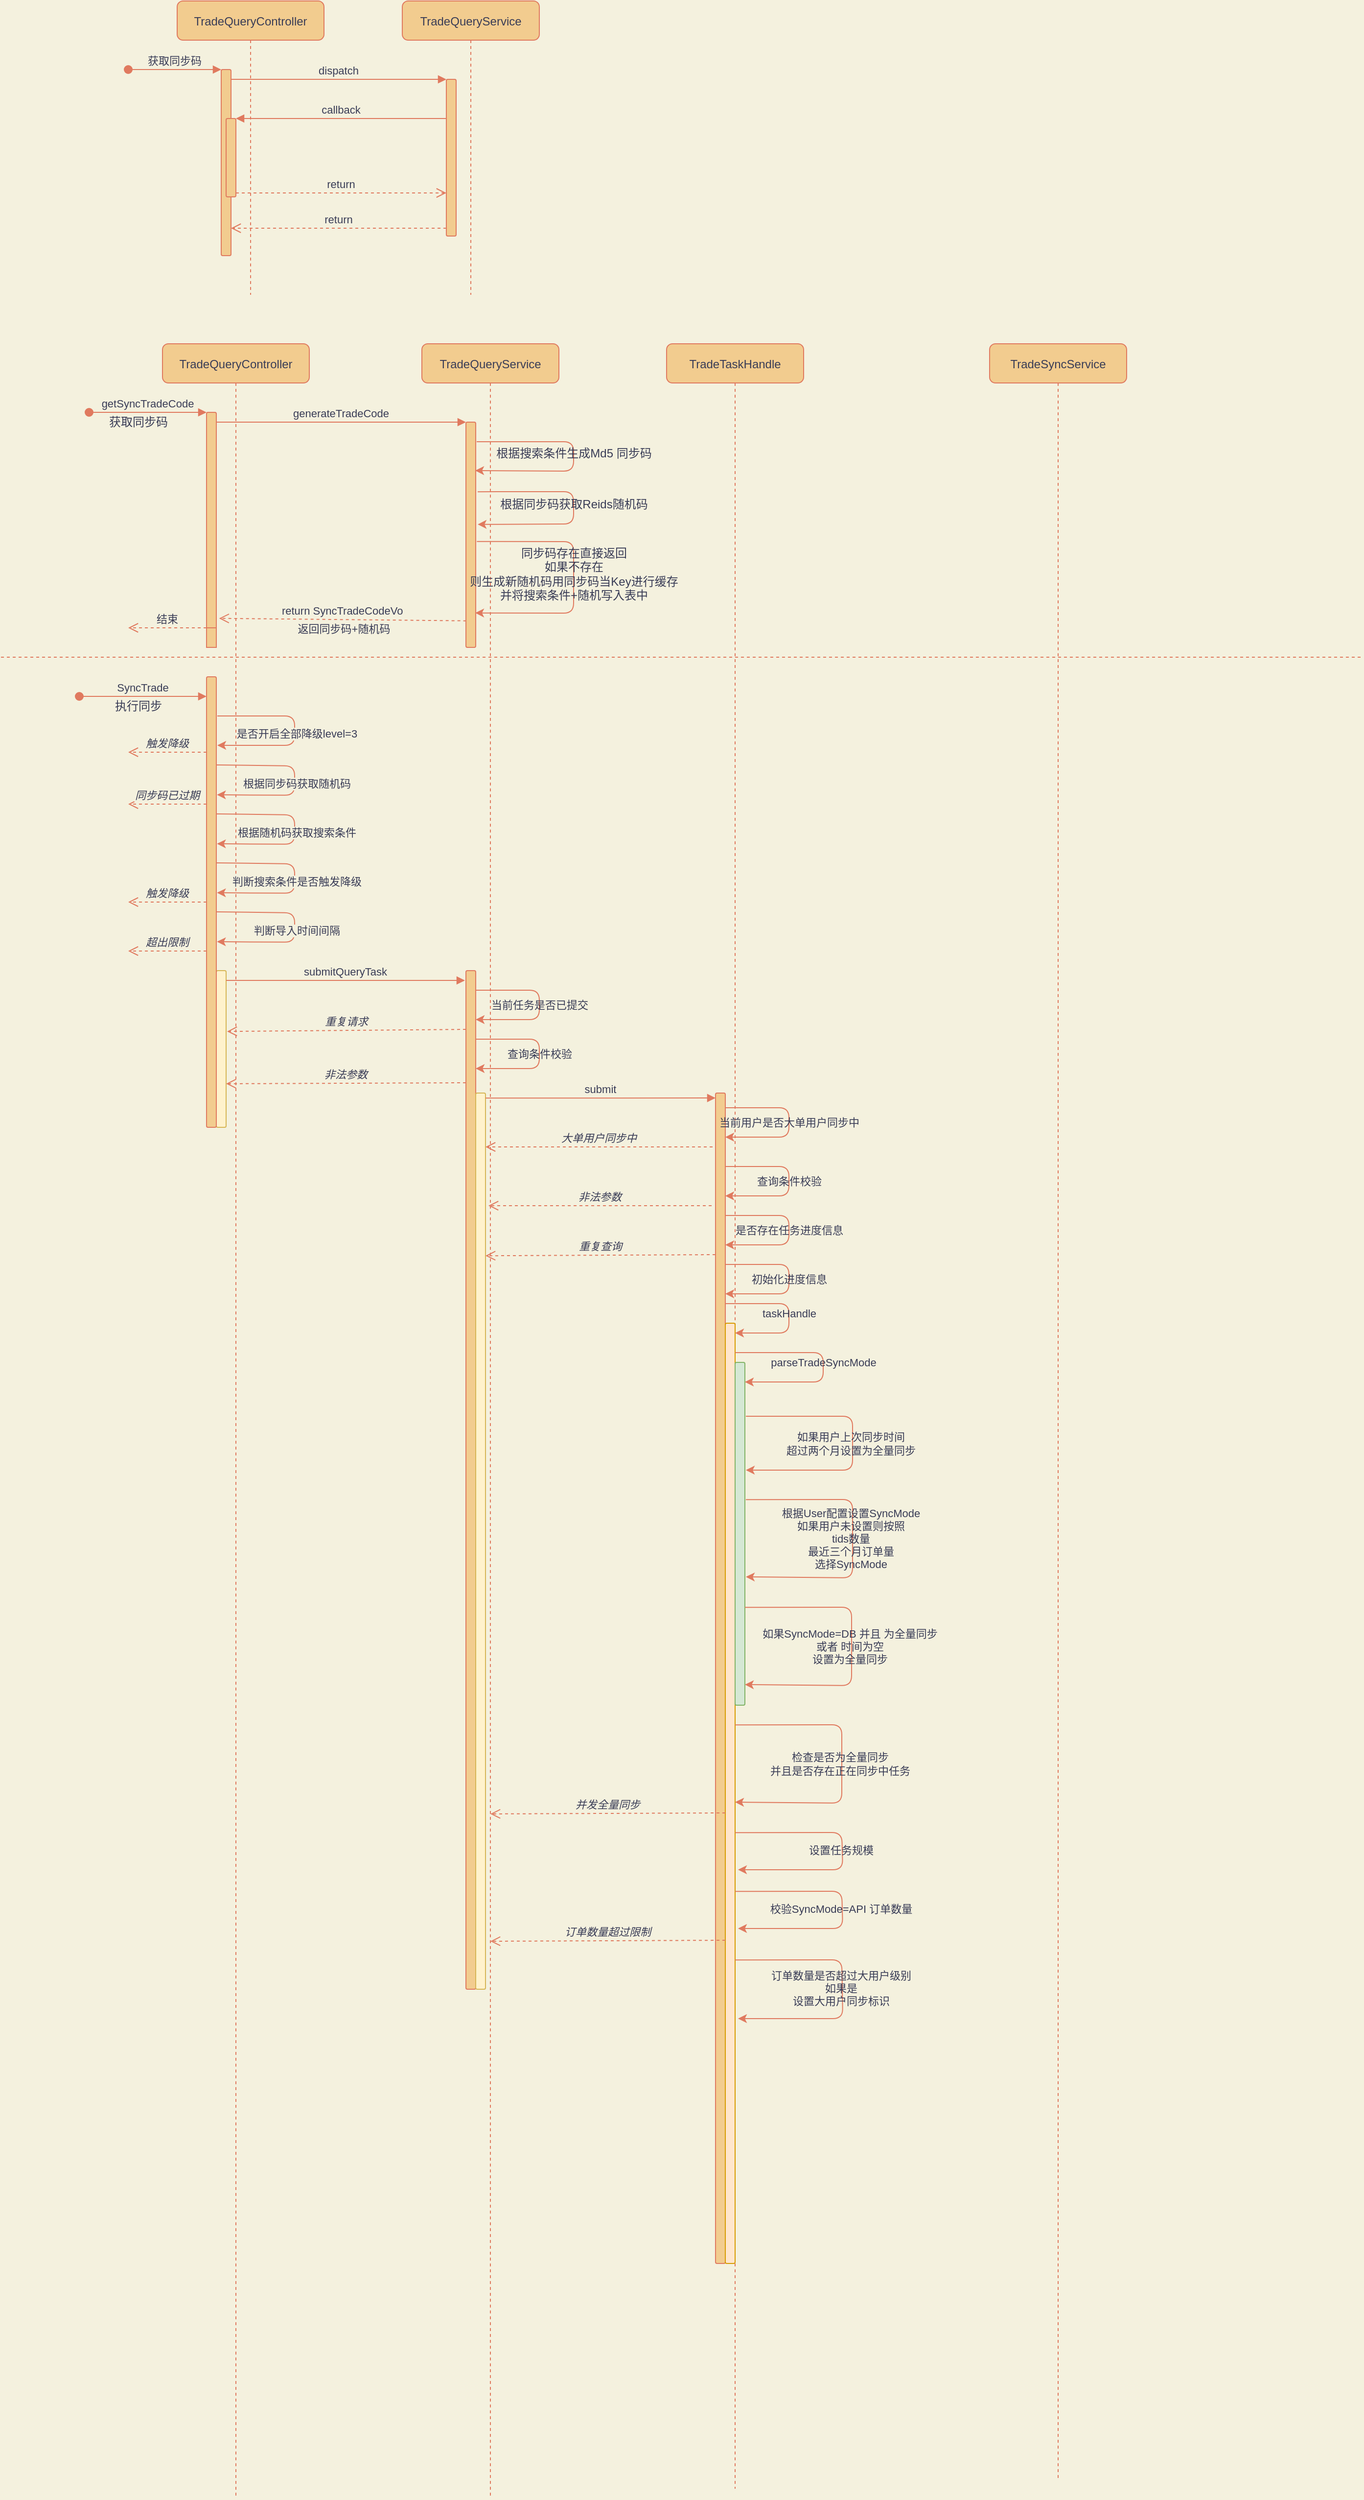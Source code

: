 <mxfile version="14.9.3" type="github">
  <diagram id="kgpKYQtTHZ0yAKxKKP6v" name="Page-1">
    <mxGraphModel dx="2677" dy="885" grid="1" gridSize="10" guides="1" tooltips="1" connect="1" arrows="1" fold="1" page="1" pageScale="1" pageWidth="1100" pageHeight="850" background="#F4F1DE" math="0" shadow="0">
      <root>
        <mxCell id="0" />
        <mxCell id="1" parent="0" />
        <mxCell id="3nuBFxr9cyL0pnOWT2aG-1" value="TradeQueryController" style="shape=umlLifeline;perimeter=lifelinePerimeter;container=1;collapsible=0;recursiveResize=0;shadow=0;strokeWidth=1;rounded=1;fillColor=#F2CC8F;strokeColor=#E07A5F;fontColor=#393C56;" parent="1" vertex="1">
          <mxGeometry x="70" y="80" width="150" height="300" as="geometry" />
        </mxCell>
        <mxCell id="3nuBFxr9cyL0pnOWT2aG-2" value="" style="points=[];perimeter=orthogonalPerimeter;shadow=0;strokeWidth=1;rounded=1;fillColor=#F2CC8F;strokeColor=#E07A5F;fontColor=#393C56;" parent="3nuBFxr9cyL0pnOWT2aG-1" vertex="1">
          <mxGeometry x="45" y="70" width="10" height="190" as="geometry" />
        </mxCell>
        <mxCell id="3nuBFxr9cyL0pnOWT2aG-3" value="获取同步码" style="verticalAlign=bottom;startArrow=oval;endArrow=block;startSize=8;shadow=0;strokeWidth=1;labelBackgroundColor=#F4F1DE;strokeColor=#E07A5F;fontColor=#393C56;" parent="3nuBFxr9cyL0pnOWT2aG-1" target="3nuBFxr9cyL0pnOWT2aG-2" edge="1">
          <mxGeometry relative="1" as="geometry">
            <mxPoint x="-50" y="70" as="sourcePoint" />
          </mxGeometry>
        </mxCell>
        <mxCell id="3nuBFxr9cyL0pnOWT2aG-4" value="" style="points=[];perimeter=orthogonalPerimeter;shadow=0;strokeWidth=1;rounded=1;fillColor=#F2CC8F;strokeColor=#E07A5F;fontColor=#393C56;" parent="3nuBFxr9cyL0pnOWT2aG-1" vertex="1">
          <mxGeometry x="50" y="120" width="10" height="80" as="geometry" />
        </mxCell>
        <mxCell id="3nuBFxr9cyL0pnOWT2aG-5" value="TradeQueryService" style="shape=umlLifeline;perimeter=lifelinePerimeter;container=1;collapsible=0;recursiveResize=0;shadow=0;strokeWidth=1;rounded=1;fillColor=#F2CC8F;strokeColor=#E07A5F;fontColor=#393C56;" parent="1" vertex="1">
          <mxGeometry x="300" y="80" width="140" height="300" as="geometry" />
        </mxCell>
        <mxCell id="3nuBFxr9cyL0pnOWT2aG-6" value="" style="points=[];perimeter=orthogonalPerimeter;shadow=0;strokeWidth=1;rounded=1;fillColor=#F2CC8F;strokeColor=#E07A5F;fontColor=#393C56;" parent="3nuBFxr9cyL0pnOWT2aG-5" vertex="1">
          <mxGeometry x="45" y="80" width="10" height="160" as="geometry" />
        </mxCell>
        <mxCell id="3nuBFxr9cyL0pnOWT2aG-7" value="return" style="verticalAlign=bottom;endArrow=open;dashed=1;endSize=8;exitX=0;exitY=0.95;shadow=0;strokeWidth=1;labelBackgroundColor=#F4F1DE;strokeColor=#E07A5F;fontColor=#393C56;" parent="1" source="3nuBFxr9cyL0pnOWT2aG-6" target="3nuBFxr9cyL0pnOWT2aG-2" edge="1">
          <mxGeometry relative="1" as="geometry">
            <mxPoint x="275" y="236" as="targetPoint" />
          </mxGeometry>
        </mxCell>
        <mxCell id="3nuBFxr9cyL0pnOWT2aG-8" value="dispatch" style="verticalAlign=bottom;endArrow=block;entryX=0;entryY=0;shadow=0;strokeWidth=1;labelBackgroundColor=#F4F1DE;strokeColor=#E07A5F;fontColor=#393C56;" parent="1" source="3nuBFxr9cyL0pnOWT2aG-2" target="3nuBFxr9cyL0pnOWT2aG-6" edge="1">
          <mxGeometry relative="1" as="geometry">
            <mxPoint x="275" y="160" as="sourcePoint" />
          </mxGeometry>
        </mxCell>
        <mxCell id="3nuBFxr9cyL0pnOWT2aG-9" value="callback" style="verticalAlign=bottom;endArrow=block;entryX=1;entryY=0;shadow=0;strokeWidth=1;labelBackgroundColor=#F4F1DE;strokeColor=#E07A5F;fontColor=#393C56;" parent="1" source="3nuBFxr9cyL0pnOWT2aG-6" target="3nuBFxr9cyL0pnOWT2aG-4" edge="1">
          <mxGeometry relative="1" as="geometry">
            <mxPoint x="240" y="200" as="sourcePoint" />
          </mxGeometry>
        </mxCell>
        <mxCell id="3nuBFxr9cyL0pnOWT2aG-10" value="return" style="verticalAlign=bottom;endArrow=open;dashed=1;endSize=8;exitX=1;exitY=0.95;shadow=0;strokeWidth=1;labelBackgroundColor=#F4F1DE;strokeColor=#E07A5F;fontColor=#393C56;" parent="1" source="3nuBFxr9cyL0pnOWT2aG-4" target="3nuBFxr9cyL0pnOWT2aG-6" edge="1">
          <mxGeometry relative="1" as="geometry">
            <mxPoint x="240" y="257" as="targetPoint" />
          </mxGeometry>
        </mxCell>
        <mxCell id="RdxSyApWsiTOnNlZj5HY-6" value="TradeQueryController" style="shape=umlLifeline;perimeter=lifelinePerimeter;container=1;collapsible=0;recursiveResize=0;shadow=0;strokeWidth=1;rounded=1;fillColor=#F2CC8F;strokeColor=#E07A5F;fontColor=#393C56;" vertex="1" parent="1">
          <mxGeometry x="55" y="430" width="150" height="2200" as="geometry" />
        </mxCell>
        <mxCell id="RdxSyApWsiTOnNlZj5HY-7" value="" style="points=[];perimeter=orthogonalPerimeter;shadow=0;strokeWidth=1;rounded=1;fillColor=#F2CC8F;strokeColor=#E07A5F;fontColor=#393C56;" vertex="1" parent="RdxSyApWsiTOnNlZj5HY-6">
          <mxGeometry x="45" y="70" width="10" height="235" as="geometry" />
        </mxCell>
        <mxCell id="RdxSyApWsiTOnNlZj5HY-8" value="getSyncTradeCode" style="verticalAlign=bottom;startArrow=oval;endArrow=block;startSize=8;shadow=0;strokeWidth=1;labelBackgroundColor=#F4F1DE;strokeColor=#E07A5F;fontColor=#393C56;" edge="1" parent="RdxSyApWsiTOnNlZj5HY-6" target="RdxSyApWsiTOnNlZj5HY-7">
          <mxGeometry relative="1" as="geometry">
            <mxPoint x="-75" y="70" as="sourcePoint" />
          </mxGeometry>
        </mxCell>
        <mxCell id="RdxSyApWsiTOnNlZj5HY-10" value="TradeQueryService" style="shape=umlLifeline;perimeter=lifelinePerimeter;container=1;collapsible=0;recursiveResize=0;shadow=0;strokeWidth=1;rounded=1;fillColor=#F2CC8F;strokeColor=#E07A5F;fontColor=#393C56;" vertex="1" parent="1">
          <mxGeometry x="320" y="430" width="140" height="2200" as="geometry" />
        </mxCell>
        <mxCell id="RdxSyApWsiTOnNlZj5HY-11" value="" style="points=[];perimeter=orthogonalPerimeter;shadow=0;strokeWidth=1;rounded=1;fillColor=#F2CC8F;strokeColor=#E07A5F;fontColor=#393C56;" vertex="1" parent="RdxSyApWsiTOnNlZj5HY-10">
          <mxGeometry x="45" y="80" width="10" height="230" as="geometry" />
        </mxCell>
        <mxCell id="RdxSyApWsiTOnNlZj5HY-32" value="" style="endArrow=classic;html=1;entryX=0.95;entryY=0.215;entryDx=0;entryDy=0;entryPerimeter=0;labelBackgroundColor=#F4F1DE;strokeColor=#E07A5F;fontColor=#393C56;" edge="1" parent="RdxSyApWsiTOnNlZj5HY-10" target="RdxSyApWsiTOnNlZj5HY-11">
          <mxGeometry width="50" height="50" relative="1" as="geometry">
            <mxPoint x="56" y="100" as="sourcePoint" />
            <mxPoint x="105" y="100" as="targetPoint" />
            <Array as="points">
              <mxPoint x="155" y="100" />
              <mxPoint x="155" y="130" />
            </Array>
          </mxGeometry>
        </mxCell>
        <mxCell id="RdxSyApWsiTOnNlZj5HY-33" value="&lt;span style=&quot;font-size: 12px&quot;&gt;根据搜索条件生成Md5 同步码&lt;/span&gt;" style="edgeLabel;html=1;align=center;verticalAlign=middle;resizable=0;points=[];rounded=1;labelBackgroundColor=none;fontColor=#393C56;" vertex="1" connectable="0" parent="RdxSyApWsiTOnNlZj5HY-32">
          <mxGeometry x="-0.033" relative="1" as="geometry">
            <mxPoint as="offset" />
          </mxGeometry>
        </mxCell>
        <mxCell id="RdxSyApWsiTOnNlZj5HY-39" value="" style="endArrow=classic;html=1;labelBackgroundColor=#F4F1DE;strokeColor=#E07A5F;fontColor=#393C56;entryX=1.2;entryY=0.454;entryDx=0;entryDy=0;entryPerimeter=0;exitX=1.2;exitY=0.309;exitDx=0;exitDy=0;exitPerimeter=0;" edge="1" parent="RdxSyApWsiTOnNlZj5HY-10" source="RdxSyApWsiTOnNlZj5HY-11" target="RdxSyApWsiTOnNlZj5HY-11">
          <mxGeometry width="50" height="50" relative="1" as="geometry">
            <mxPoint x="55" y="140.32" as="sourcePoint" />
            <mxPoint x="55" y="210" as="targetPoint" />
            <Array as="points">
              <mxPoint x="155" y="151" />
              <mxPoint x="155" y="184" />
            </Array>
          </mxGeometry>
        </mxCell>
        <mxCell id="RdxSyApWsiTOnNlZj5HY-40" value="&lt;span style=&quot;font-size: 12px&quot;&gt;根据同步码获取Reids随机码&lt;/span&gt;" style="edgeLabel;html=1;align=center;verticalAlign=middle;resizable=0;points=[];rounded=1;labelBackgroundColor=none;fontColor=#393C56;" vertex="1" connectable="0" parent="RdxSyApWsiTOnNlZj5HY-39">
          <mxGeometry x="-0.033" relative="1" as="geometry">
            <mxPoint as="offset" />
          </mxGeometry>
        </mxCell>
        <mxCell id="RdxSyApWsiTOnNlZj5HY-41" value="" style="endArrow=classic;html=1;labelBackgroundColor=#F4F1DE;strokeColor=#E07A5F;fontColor=#393C56;entryX=0.95;entryY=0.847;entryDx=0;entryDy=0;entryPerimeter=0;exitX=1.117;exitY=0.53;exitDx=0;exitDy=0;exitPerimeter=0;" edge="1" parent="RdxSyApWsiTOnNlZj5HY-10" source="RdxSyApWsiTOnNlZj5HY-11" target="RdxSyApWsiTOnNlZj5HY-11">
          <mxGeometry width="50" height="50" relative="1" as="geometry">
            <mxPoint x="55" y="210" as="sourcePoint" />
            <mxPoint x="53.67" y="241.25" as="targetPoint" />
            <Array as="points">
              <mxPoint x="155" y="202" />
              <mxPoint x="155" y="275" />
            </Array>
          </mxGeometry>
        </mxCell>
        <mxCell id="RdxSyApWsiTOnNlZj5HY-42" value="&lt;span style=&quot;font-size: 12px&quot;&gt;同步码存在直接返回&lt;br&gt;如果不存在&lt;br&gt;则生成新随机码用同步码当Key进行缓存&lt;br&gt;并将搜索条件+随机写入表中&lt;br&gt;&lt;/span&gt;" style="edgeLabel;html=1;align=center;verticalAlign=middle;resizable=0;points=[];rounded=1;labelBackgroundColor=none;fontColor=#393C56;" vertex="1" connectable="0" parent="RdxSyApWsiTOnNlZj5HY-41">
          <mxGeometry x="-0.033" relative="1" as="geometry">
            <mxPoint as="offset" />
          </mxGeometry>
        </mxCell>
        <mxCell id="RdxSyApWsiTOnNlZj5HY-13" value="generateTradeCode" style="verticalAlign=bottom;endArrow=block;entryX=0;entryY=0;shadow=0;strokeWidth=1;labelBackgroundColor=#F4F1DE;strokeColor=#E07A5F;fontColor=#393C56;" edge="1" parent="1" source="RdxSyApWsiTOnNlZj5HY-7" target="RdxSyApWsiTOnNlZj5HY-11">
          <mxGeometry relative="1" as="geometry">
            <mxPoint x="260" y="510" as="sourcePoint" />
            <mxPoint as="offset" />
          </mxGeometry>
        </mxCell>
        <mxCell id="RdxSyApWsiTOnNlZj5HY-16" value="获取同步码" style="text;html=1;align=center;verticalAlign=middle;resizable=0;points=[];autosize=1;strokeColor=none;rounded=1;fontColor=#393C56;" vertex="1" parent="1">
          <mxGeometry x="-10" y="500" width="80" height="20" as="geometry" />
        </mxCell>
        <mxCell id="RdxSyApWsiTOnNlZj5HY-21" value="return SyncTradeCodeVo" style="verticalAlign=bottom;endArrow=open;dashed=1;endSize=8;exitX=0.033;exitY=0.882;shadow=0;strokeWidth=1;exitDx=0;exitDy=0;exitPerimeter=0;labelBackgroundColor=#F4F1DE;strokeColor=#E07A5F;fontColor=#393C56;entryX=1.283;entryY=0.895;entryDx=0;entryDy=0;entryPerimeter=0;" edge="1" parent="1" source="RdxSyApWsiTOnNlZj5HY-11" target="RdxSyApWsiTOnNlZj5HY-7">
          <mxGeometry relative="1" as="geometry">
            <mxPoint x="105" y="651" as="targetPoint" />
            <mxPoint x="355" y="322.0" as="sourcePoint" />
          </mxGeometry>
        </mxCell>
        <mxCell id="RdxSyApWsiTOnNlZj5HY-22" value="返回同步码+随机码" style="edgeLabel;html=1;align=center;verticalAlign=middle;resizable=0;points=[];rounded=1;labelBackgroundColor=#F4F1DE;fontColor=#393C56;" vertex="1" connectable="0" parent="RdxSyApWsiTOnNlZj5HY-21">
          <mxGeometry x="0.132" y="1" relative="1" as="geometry">
            <mxPoint x="17" y="8" as="offset" />
          </mxGeometry>
        </mxCell>
        <mxCell id="RdxSyApWsiTOnNlZj5HY-23" value="" style="endArrow=none;dashed=1;html=1;labelBackgroundColor=#F4F1DE;strokeColor=#E07A5F;fontColor=#393C56;" edge="1" parent="1">
          <mxGeometry width="50" height="50" relative="1" as="geometry">
            <mxPoint x="-110" y="750" as="sourcePoint" />
            <mxPoint x="1280" y="750" as="targetPoint" />
          </mxGeometry>
        </mxCell>
        <mxCell id="RdxSyApWsiTOnNlZj5HY-24" value="" style="points=[];perimeter=orthogonalPerimeter;shadow=0;strokeWidth=1;rounded=1;fillColor=#F2CC8F;strokeColor=#E07A5F;fontColor=#393C56;arcSize=0;" vertex="1" parent="1">
          <mxGeometry x="100" y="720" width="10" height="20" as="geometry" />
        </mxCell>
        <mxCell id="RdxSyApWsiTOnNlZj5HY-28" value="SyncTrade" style="verticalAlign=bottom;startArrow=oval;endArrow=block;startSize=8;shadow=0;strokeWidth=1;labelBackgroundColor=#F4F1DE;strokeColor=#E07A5F;fontColor=#393C56;" edge="1" parent="1">
          <mxGeometry relative="1" as="geometry">
            <mxPoint x="-30" y="790" as="sourcePoint" />
            <mxPoint x="100" y="790" as="targetPoint" />
          </mxGeometry>
        </mxCell>
        <mxCell id="RdxSyApWsiTOnNlZj5HY-29" value="执行同步" style="text;html=1;align=center;verticalAlign=middle;resizable=0;points=[];autosize=1;strokeColor=none;rounded=1;fontColor=#393C56;" vertex="1" parent="1">
          <mxGeometry y="790" width="60" height="20" as="geometry" />
        </mxCell>
        <mxCell id="RdxSyApWsiTOnNlZj5HY-35" value="" style="endArrow=classic;html=1;labelBackgroundColor=#F4F1DE;strokeColor=#E07A5F;fontColor=#393C56;" edge="1" parent="1">
          <mxGeometry width="50" height="50" relative="1" as="geometry">
            <mxPoint x="111" y="810" as="sourcePoint" />
            <mxPoint x="111" y="840" as="targetPoint" />
            <Array as="points">
              <mxPoint x="190" y="810" />
              <mxPoint x="190" y="840" />
            </Array>
          </mxGeometry>
        </mxCell>
        <mxCell id="RdxSyApWsiTOnNlZj5HY-36" value="是否开启全部降级level=3" style="edgeLabel;html=1;align=center;verticalAlign=middle;resizable=0;points=[];rounded=1;labelBackgroundColor=#F4F1DE;fontColor=#393C56;" vertex="1" connectable="0" parent="RdxSyApWsiTOnNlZj5HY-35">
          <mxGeometry x="-0.129" y="2" relative="1" as="geometry">
            <mxPoint y="15" as="offset" />
          </mxGeometry>
        </mxCell>
        <mxCell id="RdxSyApWsiTOnNlZj5HY-37" value="" style="endArrow=classic;html=1;exitX=1.033;exitY=0.065;exitDx=0;exitDy=0;exitPerimeter=0;labelBackgroundColor=#F4F1DE;strokeColor=#E07A5F;fontColor=#393C56;" edge="1" parent="1">
          <mxGeometry width="50" height="50" relative="1" as="geometry">
            <mxPoint x="110.0" y="860" as="sourcePoint" />
            <mxPoint x="110.67" y="890.5" as="targetPoint" />
            <Array as="points">
              <mxPoint x="190" y="861" />
              <mxPoint x="190" y="891" />
            </Array>
          </mxGeometry>
        </mxCell>
        <mxCell id="RdxSyApWsiTOnNlZj5HY-38" value="根据同步码获取随机码" style="edgeLabel;html=1;align=center;verticalAlign=middle;resizable=0;points=[];rounded=1;labelBackgroundColor=#F4F1DE;fontColor=#393C56;" vertex="1" connectable="0" parent="RdxSyApWsiTOnNlZj5HY-37">
          <mxGeometry x="-0.129" y="2" relative="1" as="geometry">
            <mxPoint y="15" as="offset" />
          </mxGeometry>
        </mxCell>
        <mxCell id="RdxSyApWsiTOnNlZj5HY-44" value="" style="endArrow=classic;html=1;exitX=1.033;exitY=0.065;exitDx=0;exitDy=0;exitPerimeter=0;labelBackgroundColor=#F4F1DE;strokeColor=#E07A5F;fontColor=#393C56;" edge="1" parent="1">
          <mxGeometry width="50" height="50" relative="1" as="geometry">
            <mxPoint x="110.0" y="910" as="sourcePoint" />
            <mxPoint x="110.67" y="940.5" as="targetPoint" />
            <Array as="points">
              <mxPoint x="190" y="911" />
              <mxPoint x="190" y="941" />
            </Array>
          </mxGeometry>
        </mxCell>
        <mxCell id="RdxSyApWsiTOnNlZj5HY-45" value="根据随机码获取搜索条件" style="edgeLabel;html=1;align=center;verticalAlign=middle;resizable=0;points=[];rounded=1;labelBackgroundColor=#F4F1DE;fontColor=#393C56;" vertex="1" connectable="0" parent="RdxSyApWsiTOnNlZj5HY-44">
          <mxGeometry x="-0.129" y="2" relative="1" as="geometry">
            <mxPoint y="15" as="offset" />
          </mxGeometry>
        </mxCell>
        <mxCell id="RdxSyApWsiTOnNlZj5HY-47" value="" style="endArrow=classic;html=1;exitX=1.033;exitY=0.065;exitDx=0;exitDy=0;exitPerimeter=0;labelBackgroundColor=#F4F1DE;strokeColor=#E07A5F;fontColor=#393C56;" edge="1" parent="1">
          <mxGeometry width="50" height="50" relative="1" as="geometry">
            <mxPoint x="110.0" y="960" as="sourcePoint" />
            <mxPoint x="110.67" y="990.5" as="targetPoint" />
            <Array as="points">
              <mxPoint x="190" y="961" />
              <mxPoint x="190" y="991" />
            </Array>
          </mxGeometry>
        </mxCell>
        <mxCell id="RdxSyApWsiTOnNlZj5HY-48" value="判断搜索条件是否触发降级" style="edgeLabel;html=1;align=center;verticalAlign=middle;resizable=0;points=[];rounded=1;labelBackgroundColor=#F4F1DE;fontColor=#393C56;" vertex="1" connectable="0" parent="RdxSyApWsiTOnNlZj5HY-47">
          <mxGeometry x="-0.129" y="2" relative="1" as="geometry">
            <mxPoint y="15" as="offset" />
          </mxGeometry>
        </mxCell>
        <mxCell id="RdxSyApWsiTOnNlZj5HY-49" value="触发降级" style="verticalAlign=bottom;endArrow=open;dashed=1;endSize=8;shadow=0;strokeWidth=1;labelBackgroundColor=#F4F1DE;strokeColor=#E07A5F;fontColor=#393C56;fontStyle=2" edge="1" parent="1">
          <mxGeometry relative="1" as="geometry">
            <mxPoint x="20" y="847" as="targetPoint" />
            <mxPoint x="100" y="847" as="sourcePoint" />
          </mxGeometry>
        </mxCell>
        <mxCell id="RdxSyApWsiTOnNlZj5HY-52" value="同步码已过期" style="verticalAlign=bottom;endArrow=open;dashed=1;endSize=8;shadow=0;strokeWidth=1;labelBackgroundColor=#F4F1DE;strokeColor=#E07A5F;fontColor=#393C56;fontStyle=2" edge="1" parent="1">
          <mxGeometry relative="1" as="geometry">
            <mxPoint x="20" y="900" as="targetPoint" />
            <mxPoint x="100" y="900" as="sourcePoint" />
          </mxGeometry>
        </mxCell>
        <mxCell id="RdxSyApWsiTOnNlZj5HY-53" value="结束" style="verticalAlign=bottom;endArrow=open;dashed=1;endSize=8;shadow=0;strokeWidth=1;labelBackgroundColor=#F4F1DE;strokeColor=#E07A5F;fontColor=#393C56;" edge="1" parent="1">
          <mxGeometry relative="1" as="geometry">
            <mxPoint x="20" y="720" as="targetPoint" />
            <mxPoint x="100" y="720" as="sourcePoint" />
          </mxGeometry>
        </mxCell>
        <mxCell id="RdxSyApWsiTOnNlZj5HY-54" value="触发降级" style="verticalAlign=bottom;endArrow=open;dashed=1;endSize=8;shadow=0;strokeWidth=1;labelBackgroundColor=#F4F1DE;strokeColor=#E07A5F;fontColor=#393C56;fontStyle=2" edge="1" parent="1">
          <mxGeometry relative="1" as="geometry">
            <mxPoint x="20" y="1000" as="targetPoint" />
            <mxPoint x="100" y="1000" as="sourcePoint" />
          </mxGeometry>
        </mxCell>
        <mxCell id="RdxSyApWsiTOnNlZj5HY-55" value="" style="endArrow=classic;html=1;exitX=1.033;exitY=0.065;exitDx=0;exitDy=0;exitPerimeter=0;labelBackgroundColor=#F4F1DE;strokeColor=#E07A5F;fontColor=#393C56;" edge="1" parent="1">
          <mxGeometry width="50" height="50" relative="1" as="geometry">
            <mxPoint x="110.0" y="1010" as="sourcePoint" />
            <mxPoint x="110.67" y="1040.5" as="targetPoint" />
            <Array as="points">
              <mxPoint x="190" y="1011" />
              <mxPoint x="190" y="1041" />
            </Array>
          </mxGeometry>
        </mxCell>
        <mxCell id="RdxSyApWsiTOnNlZj5HY-56" value="判断导入时间间隔" style="edgeLabel;html=1;align=center;verticalAlign=middle;resizable=0;points=[];rounded=1;labelBackgroundColor=#F4F1DE;fontColor=#393C56;" vertex="1" connectable="0" parent="RdxSyApWsiTOnNlZj5HY-55">
          <mxGeometry x="-0.129" y="2" relative="1" as="geometry">
            <mxPoint y="15" as="offset" />
          </mxGeometry>
        </mxCell>
        <mxCell id="RdxSyApWsiTOnNlZj5HY-57" value="超出限制" style="verticalAlign=bottom;endArrow=open;dashed=1;endSize=8;shadow=0;strokeWidth=1;labelBackgroundColor=#F4F1DE;strokeColor=#E07A5F;fontColor=#393C56;fontStyle=2" edge="1" parent="1">
          <mxGeometry relative="1" as="geometry">
            <mxPoint x="20" y="1050" as="targetPoint" />
            <mxPoint x="100" y="1050" as="sourcePoint" />
          </mxGeometry>
        </mxCell>
        <mxCell id="RdxSyApWsiTOnNlZj5HY-66" value="" style="points=[];perimeter=orthogonalPerimeter;shadow=0;strokeWidth=1;rounded=1;fillColor=#fff2cc;strokeColor=#d6b656;" vertex="1" parent="1">
          <mxGeometry x="110" y="1070" width="10" height="160" as="geometry" />
        </mxCell>
        <mxCell id="RdxSyApWsiTOnNlZj5HY-68" value="" style="points=[];perimeter=orthogonalPerimeter;shadow=0;strokeWidth=1;rounded=1;fillColor=#F2CC8F;strokeColor=#E07A5F;fontColor=#393C56;" vertex="1" parent="1">
          <mxGeometry x="365" y="1070" width="10" height="1040" as="geometry" />
        </mxCell>
        <mxCell id="RdxSyApWsiTOnNlZj5HY-72" value="submitQueryTask" style="verticalAlign=bottom;endArrow=block;shadow=0;strokeWidth=1;labelBackgroundColor=#F4F1DE;strokeColor=#E07A5F;fontColor=#393C56;" edge="1" parent="1">
          <mxGeometry relative="1" as="geometry">
            <mxPoint x="120" y="1080" as="sourcePoint" />
            <mxPoint x="364" y="1080" as="targetPoint" />
            <mxPoint as="offset" />
          </mxGeometry>
        </mxCell>
        <mxCell id="RdxSyApWsiTOnNlZj5HY-82" value="TradeTaskHandle" style="shape=umlLifeline;perimeter=lifelinePerimeter;container=1;collapsible=0;recursiveResize=0;shadow=0;strokeWidth=1;rounded=1;fillColor=#F2CC8F;strokeColor=#E07A5F;fontColor=#393C56;" vertex="1" parent="1">
          <mxGeometry x="570" y="430" width="140" height="2190" as="geometry" />
        </mxCell>
        <mxCell id="RdxSyApWsiTOnNlZj5HY-90" value="当前任务是否已提交" style="endArrow=classic;html=1;fontColor=#393C56;strokeColor=#E07A5F;fillColor=#F2CC8F;elbow=vertical;labelBackgroundColor=none;" edge="1" parent="1">
          <mxGeometry width="50" height="50" relative="1" as="geometry">
            <mxPoint x="375" y="1090" as="sourcePoint" />
            <mxPoint x="375" y="1120" as="targetPoint" />
            <Array as="points">
              <mxPoint x="440" y="1090" />
              <mxPoint x="440" y="1120" />
            </Array>
          </mxGeometry>
        </mxCell>
        <mxCell id="RdxSyApWsiTOnNlZj5HY-91" value="重复请求" style="verticalAlign=bottom;endArrow=open;dashed=1;endSize=8;shadow=0;strokeWidth=1;labelBackgroundColor=#F4F1DE;strokeColor=#E07A5F;fontColor=#393C56;fontStyle=2;entryX=1.1;entryY=0.388;entryDx=0;entryDy=0;entryPerimeter=0;" edge="1" parent="1" target="RdxSyApWsiTOnNlZj5HY-66">
          <mxGeometry relative="1" as="geometry">
            <mxPoint x="120" y="1131" as="targetPoint" />
            <mxPoint x="365" y="1130" as="sourcePoint" />
          </mxGeometry>
        </mxCell>
        <mxCell id="RdxSyApWsiTOnNlZj5HY-93" value="查询条件校验" style="endArrow=classic;html=1;fontColor=#393C56;strokeColor=#E07A5F;fillColor=#F2CC8F;elbow=vertical;labelBackgroundColor=none;" edge="1" parent="1">
          <mxGeometry width="50" height="50" relative="1" as="geometry">
            <mxPoint x="375" y="1140" as="sourcePoint" />
            <mxPoint x="375" y="1170" as="targetPoint" />
            <Array as="points">
              <mxPoint x="440" y="1140" />
              <mxPoint x="440" y="1170" />
            </Array>
          </mxGeometry>
        </mxCell>
        <mxCell id="RdxSyApWsiTOnNlZj5HY-94" value="非法参数" style="verticalAlign=bottom;endArrow=open;dashed=1;endSize=8;shadow=0;strokeWidth=1;labelBackgroundColor=#F4F1DE;strokeColor=#E07A5F;fontColor=#393C56;fontStyle=2" edge="1" parent="1">
          <mxGeometry relative="1" as="geometry">
            <mxPoint x="120" y="1185.5" as="targetPoint" />
            <mxPoint x="365" y="1184.5" as="sourcePoint" />
          </mxGeometry>
        </mxCell>
        <mxCell id="RdxSyApWsiTOnNlZj5HY-95" value="" style="points=[];perimeter=orthogonalPerimeter;shadow=0;strokeWidth=1;rounded=1;fillColor=#fff2cc;strokeColor=#d6b656;" vertex="1" parent="1">
          <mxGeometry x="375" y="1195" width="10" height="915" as="geometry" />
        </mxCell>
        <mxCell id="RdxSyApWsiTOnNlZj5HY-96" value="" style="points=[];perimeter=orthogonalPerimeter;shadow=0;strokeWidth=1;rounded=1;fillColor=#F2CC8F;strokeColor=#E07A5F;fontColor=#393C56;" vertex="1" parent="1">
          <mxGeometry x="620" y="1195" width="10" height="1195" as="geometry" />
        </mxCell>
        <mxCell id="RdxSyApWsiTOnNlZj5HY-97" value="submit" style="verticalAlign=bottom;endArrow=block;shadow=0;strokeWidth=1;labelBackgroundColor=#F4F1DE;strokeColor=#E07A5F;fontColor=#393C56;" edge="1" parent="1">
          <mxGeometry relative="1" as="geometry">
            <mxPoint x="385" y="1200.16" as="sourcePoint" />
            <mxPoint x="620" y="1200" as="targetPoint" />
            <mxPoint as="offset" />
          </mxGeometry>
        </mxCell>
        <mxCell id="RdxSyApWsiTOnNlZj5HY-99" value="查询条件校验" style="endArrow=classic;html=1;fontColor=#393C56;strokeColor=#E07A5F;fillColor=#F2CC8F;elbow=vertical;labelBackgroundColor=none;" edge="1" parent="1">
          <mxGeometry width="50" height="50" relative="1" as="geometry">
            <mxPoint x="630" y="1270" as="sourcePoint" />
            <mxPoint x="630" y="1300" as="targetPoint" />
            <Array as="points">
              <mxPoint x="695" y="1270" />
              <mxPoint x="695" y="1300" />
            </Array>
          </mxGeometry>
        </mxCell>
        <mxCell id="RdxSyApWsiTOnNlZj5HY-100" value="非法参数" style="verticalAlign=bottom;endArrow=open;dashed=1;endSize=8;shadow=0;strokeWidth=1;labelBackgroundColor=#F4F1DE;strokeColor=#E07A5F;fontColor=#393C56;fontStyle=2;" edge="1" parent="1">
          <mxGeometry relative="1" as="geometry">
            <mxPoint x="388" y="1310" as="targetPoint" />
            <mxPoint x="616" y="1310" as="sourcePoint" />
          </mxGeometry>
        </mxCell>
        <mxCell id="RdxSyApWsiTOnNlZj5HY-103" value="当前用户是否大单用户同步中" style="endArrow=classic;html=1;fontColor=#393C56;strokeColor=#E07A5F;fillColor=#F2CC8F;elbow=vertical;labelBackgroundColor=none;" edge="1" parent="1">
          <mxGeometry width="50" height="50" relative="1" as="geometry">
            <mxPoint x="630" y="1210" as="sourcePoint" />
            <mxPoint x="630" y="1240" as="targetPoint" />
            <Array as="points">
              <mxPoint x="695" y="1210" />
              <mxPoint x="695" y="1240" />
            </Array>
          </mxGeometry>
        </mxCell>
        <mxCell id="RdxSyApWsiTOnNlZj5HY-104" value="大单用户同步中" style="verticalAlign=bottom;endArrow=open;dashed=1;endSize=8;shadow=0;strokeWidth=1;labelBackgroundColor=#F4F1DE;strokeColor=#E07A5F;fontColor=#393C56;fontStyle=2;" edge="1" parent="1">
          <mxGeometry relative="1" as="geometry">
            <mxPoint x="385" y="1250" as="targetPoint" />
            <mxPoint x="617" y="1250" as="sourcePoint" />
          </mxGeometry>
        </mxCell>
        <mxCell id="RdxSyApWsiTOnNlZj5HY-105" value="是否存在任务进度信息" style="endArrow=classic;html=1;fontColor=#393C56;strokeColor=#E07A5F;fillColor=#F2CC8F;elbow=vertical;labelBackgroundColor=none;" edge="1" parent="1">
          <mxGeometry width="50" height="50" relative="1" as="geometry">
            <mxPoint x="630" y="1320" as="sourcePoint" />
            <mxPoint x="630" y="1350" as="targetPoint" />
            <Array as="points">
              <mxPoint x="695" y="1320" />
              <mxPoint x="695" y="1350" />
            </Array>
          </mxGeometry>
        </mxCell>
        <mxCell id="RdxSyApWsiTOnNlZj5HY-106" value="重复查询" style="verticalAlign=bottom;endArrow=open;dashed=1;endSize=8;shadow=0;strokeWidth=1;labelBackgroundColor=#F4F1DE;strokeColor=#E07A5F;fontColor=#393C56;fontStyle=2;exitX=-0.1;exitY=0.427;exitDx=0;exitDy=0;exitPerimeter=0;entryX=0.9;entryY=0.449;entryDx=0;entryDy=0;entryPerimeter=0;" edge="1" parent="1">
          <mxGeometry relative="1" as="geometry">
            <mxPoint x="385" y="1361.125" as="targetPoint" />
            <mxPoint x="620" y="1360.005" as="sourcePoint" />
          </mxGeometry>
        </mxCell>
        <mxCell id="RdxSyApWsiTOnNlZj5HY-107" value="初始化进度信息" style="endArrow=classic;html=1;fontColor=#393C56;strokeColor=#E07A5F;fillColor=#F2CC8F;elbow=vertical;labelBackgroundColor=none;" edge="1" parent="1">
          <mxGeometry width="50" height="50" relative="1" as="geometry">
            <mxPoint x="630" y="1370" as="sourcePoint" />
            <mxPoint x="630" y="1400" as="targetPoint" />
            <Array as="points">
              <mxPoint x="695" y="1370" />
              <mxPoint x="695" y="1400" />
            </Array>
          </mxGeometry>
        </mxCell>
        <mxCell id="RdxSyApWsiTOnNlZj5HY-109" value="" style="points=[];perimeter=orthogonalPerimeter;shadow=0;strokeWidth=1;rounded=1;fillColor=#ffe6cc;strokeColor=#d79b00;" vertex="1" parent="1">
          <mxGeometry x="630" y="1430" width="10" height="960" as="geometry" />
        </mxCell>
        <mxCell id="RdxSyApWsiTOnNlZj5HY-110" value="taskHandle" style="endArrow=classic;html=1;fontColor=#393C56;strokeColor=#E07A5F;fillColor=#F2CC8F;elbow=vertical;labelBackgroundColor=none;" edge="1" parent="1">
          <mxGeometry width="50" height="50" relative="1" as="geometry">
            <mxPoint x="630" y="1410" as="sourcePoint" />
            <mxPoint x="640" y="1440" as="targetPoint" />
            <Array as="points">
              <mxPoint x="695" y="1410" />
              <mxPoint x="695" y="1440" />
            </Array>
          </mxGeometry>
        </mxCell>
        <mxCell id="RdxSyApWsiTOnNlZj5HY-113" value="" style="points=[];perimeter=orthogonalPerimeter;shadow=0;strokeWidth=1;rounded=1;fillColor=#F2CC8F;strokeColor=#E07A5F;fontColor=#393C56;" vertex="1" parent="1">
          <mxGeometry x="100" y="770" width="10" height="460" as="geometry" />
        </mxCell>
        <mxCell id="RdxSyApWsiTOnNlZj5HY-114" value="" style="points=[];perimeter=orthogonalPerimeter;shadow=0;strokeWidth=1;rounded=1;fillColor=#d5e8d4;strokeColor=#82b366;" vertex="1" parent="1">
          <mxGeometry x="640" y="1470" width="10" height="350" as="geometry" />
        </mxCell>
        <mxCell id="RdxSyApWsiTOnNlZj5HY-115" value="parseTradeSyncMode" style="endArrow=classic;html=1;fontColor=#393C56;strokeColor=#E07A5F;fillColor=#F2CC8F;elbow=vertical;labelBackgroundColor=none;" edge="1" parent="1">
          <mxGeometry width="50" height="50" relative="1" as="geometry">
            <mxPoint x="640" y="1460" as="sourcePoint" />
            <mxPoint x="650" y="1490" as="targetPoint" />
            <Array as="points">
              <mxPoint x="730" y="1460" />
              <mxPoint x="730" y="1490" />
            </Array>
          </mxGeometry>
        </mxCell>
        <mxCell id="RdxSyApWsiTOnNlZj5HY-116" value="" style="endArrow=classic;html=1;labelBackgroundColor=none;fontColor=#393C56;strokeColor=#E07A5F;fillColor=#F2CC8F;" edge="1" parent="1">
          <mxGeometry width="50" height="50" relative="1" as="geometry">
            <mxPoint x="651" y="1525" as="sourcePoint" />
            <mxPoint x="651" y="1580" as="targetPoint" />
            <Array as="points">
              <mxPoint x="760" y="1525" />
              <mxPoint x="760" y="1580" />
            </Array>
          </mxGeometry>
        </mxCell>
        <mxCell id="RdxSyApWsiTOnNlZj5HY-118" value="&lt;span style=&quot;&quot;&gt;如果用户上次同步时间&lt;br&gt;超过两个月设置为全量同步&lt;/span&gt;" style="edgeLabel;html=1;align=center;verticalAlign=middle;resizable=0;points=[];fontColor=#393C56;labelBackgroundColor=none;" vertex="1" connectable="0" parent="RdxSyApWsiTOnNlZj5HY-116">
          <mxGeometry x="0.001" y="-2" relative="1" as="geometry">
            <mxPoint as="offset" />
          </mxGeometry>
        </mxCell>
        <mxCell id="RdxSyApWsiTOnNlZj5HY-119" value="" style="endArrow=classic;html=1;labelBackgroundColor=none;fontColor=#393C56;strokeColor=#E07A5F;fillColor=#F2CC8F;exitX=1.2;exitY=0.145;exitDx=0;exitDy=0;exitPerimeter=0;" edge="1" parent="1">
          <mxGeometry width="50" height="50" relative="1" as="geometry">
            <mxPoint x="651" y="1610.1" as="sourcePoint" />
            <mxPoint x="651" y="1689" as="targetPoint" />
            <Array as="points">
              <mxPoint x="760" y="1610" />
              <mxPoint x="760" y="1690" />
            </Array>
          </mxGeometry>
        </mxCell>
        <mxCell id="RdxSyApWsiTOnNlZj5HY-120" value="&lt;span&gt;根据User配置设置SyncMode&lt;br&gt;如果用户未设置则按照&lt;br&gt;tids数量&lt;br&gt;最近三个月订单量&lt;br&gt;选择SyncMode&lt;br&gt;&lt;/span&gt;" style="edgeLabel;html=1;align=center;verticalAlign=middle;resizable=0;points=[];fontColor=#393C56;labelBackgroundColor=none;" vertex="1" connectable="0" parent="RdxSyApWsiTOnNlZj5HY-119">
          <mxGeometry x="0.001" y="-2" relative="1" as="geometry">
            <mxPoint as="offset" />
          </mxGeometry>
        </mxCell>
        <mxCell id="RdxSyApWsiTOnNlZj5HY-122" value="" style="endArrow=classic;html=1;labelBackgroundColor=none;fontColor=#393C56;strokeColor=#E07A5F;fillColor=#F2CC8F;exitX=1.2;exitY=0.145;exitDx=0;exitDy=0;exitPerimeter=0;" edge="1" parent="1">
          <mxGeometry width="50" height="50" relative="1" as="geometry">
            <mxPoint x="650" y="1720.1" as="sourcePoint" />
            <mxPoint x="650" y="1799" as="targetPoint" />
            <Array as="points">
              <mxPoint x="759" y="1720" />
              <mxPoint x="759" y="1800" />
            </Array>
          </mxGeometry>
        </mxCell>
        <mxCell id="RdxSyApWsiTOnNlZj5HY-123" value="&lt;span&gt;如果SyncMode=DB 并且 为全量同步&lt;br&gt;或者 时间为空&lt;br&gt;设置为全量同步&lt;br&gt;&lt;/span&gt;" style="edgeLabel;html=1;align=center;verticalAlign=middle;resizable=0;points=[];fontColor=#393C56;labelBackgroundColor=none;" vertex="1" connectable="0" parent="RdxSyApWsiTOnNlZj5HY-122">
          <mxGeometry x="0.001" y="-2" relative="1" as="geometry">
            <mxPoint as="offset" />
          </mxGeometry>
        </mxCell>
        <mxCell id="RdxSyApWsiTOnNlZj5HY-124" value="" style="endArrow=classic;html=1;labelBackgroundColor=none;fontColor=#393C56;strokeColor=#E07A5F;fillColor=#F2CC8F;exitX=1.2;exitY=0.145;exitDx=0;exitDy=0;exitPerimeter=0;" edge="1" parent="1">
          <mxGeometry width="50" height="50" relative="1" as="geometry">
            <mxPoint x="640" y="1840.1" as="sourcePoint" />
            <mxPoint x="640" y="1919" as="targetPoint" />
            <Array as="points">
              <mxPoint x="749" y="1840" />
              <mxPoint x="749" y="1920" />
            </Array>
          </mxGeometry>
        </mxCell>
        <mxCell id="RdxSyApWsiTOnNlZj5HY-125" value="&lt;span&gt;检查是否为全量同步&lt;br&gt;并且是否存在正在同步中任务&lt;br&gt;&lt;/span&gt;" style="edgeLabel;html=1;align=center;verticalAlign=middle;resizable=0;points=[];fontColor=#393C56;labelBackgroundColor=none;" vertex="1" connectable="0" parent="RdxSyApWsiTOnNlZj5HY-124">
          <mxGeometry x="0.001" y="-2" relative="1" as="geometry">
            <mxPoint as="offset" />
          </mxGeometry>
        </mxCell>
        <mxCell id="RdxSyApWsiTOnNlZj5HY-126" value="并发全量同步" style="verticalAlign=bottom;endArrow=open;dashed=1;endSize=8;shadow=0;strokeWidth=1;labelBackgroundColor=#F4F1DE;strokeColor=#E07A5F;fontColor=#393C56;fontStyle=2;exitX=-0.1;exitY=0.427;exitDx=0;exitDy=0;exitPerimeter=0;" edge="1" parent="1">
          <mxGeometry relative="1" as="geometry">
            <mxPoint x="390" y="1931" as="targetPoint" />
            <mxPoint x="630" y="1929.995" as="sourcePoint" />
          </mxGeometry>
        </mxCell>
        <mxCell id="RdxSyApWsiTOnNlZj5HY-127" value="" style="endArrow=classic;html=1;labelBackgroundColor=none;fontColor=#393C56;strokeColor=#E07A5F;fillColor=#F2CC8F;exitX=1.2;exitY=0.145;exitDx=0;exitDy=0;exitPerimeter=0;" edge="1" parent="1">
          <mxGeometry width="50" height="50" relative="1" as="geometry">
            <mxPoint x="640" y="1950.1" as="sourcePoint" />
            <mxPoint x="643" y="1988" as="targetPoint" />
            <Array as="points">
              <mxPoint x="749" y="1950" />
              <mxPoint x="750" y="1988" />
            </Array>
          </mxGeometry>
        </mxCell>
        <mxCell id="RdxSyApWsiTOnNlZj5HY-128" value="&lt;span&gt;设置任务规模&lt;br&gt;&lt;/span&gt;" style="edgeLabel;html=1;align=center;verticalAlign=middle;resizable=0;points=[];fontColor=#393C56;labelBackgroundColor=none;" vertex="1" connectable="0" parent="RdxSyApWsiTOnNlZj5HY-127">
          <mxGeometry x="0.001" y="-2" relative="1" as="geometry">
            <mxPoint as="offset" />
          </mxGeometry>
        </mxCell>
        <mxCell id="RdxSyApWsiTOnNlZj5HY-129" value="" style="endArrow=classic;html=1;labelBackgroundColor=none;fontColor=#393C56;strokeColor=#E07A5F;fillColor=#F2CC8F;exitX=1.2;exitY=0.145;exitDx=0;exitDy=0;exitPerimeter=0;" edge="1" parent="1">
          <mxGeometry width="50" height="50" relative="1" as="geometry">
            <mxPoint x="640" y="2010.1" as="sourcePoint" />
            <mxPoint x="643" y="2048" as="targetPoint" />
            <Array as="points">
              <mxPoint x="749" y="2010" />
              <mxPoint x="750" y="2048" />
            </Array>
          </mxGeometry>
        </mxCell>
        <mxCell id="RdxSyApWsiTOnNlZj5HY-130" value="&lt;span&gt;校验SyncMode=API 订单数量&lt;br&gt;&lt;/span&gt;" style="edgeLabel;html=1;align=center;verticalAlign=middle;resizable=0;points=[];fontColor=#393C56;labelBackgroundColor=none;" vertex="1" connectable="0" parent="RdxSyApWsiTOnNlZj5HY-129">
          <mxGeometry x="0.001" y="-2" relative="1" as="geometry">
            <mxPoint as="offset" />
          </mxGeometry>
        </mxCell>
        <mxCell id="RdxSyApWsiTOnNlZj5HY-132" value="订单数量超过限制" style="verticalAlign=bottom;endArrow=open;dashed=1;endSize=8;shadow=0;strokeWidth=1;labelBackgroundColor=#F4F1DE;strokeColor=#E07A5F;fontColor=#393C56;fontStyle=2;exitX=-0.1;exitY=0.427;exitDx=0;exitDy=0;exitPerimeter=0;" edge="1" parent="1">
          <mxGeometry relative="1" as="geometry">
            <mxPoint x="390" y="2061.01" as="targetPoint" />
            <mxPoint x="630" y="2060.005" as="sourcePoint" />
          </mxGeometry>
        </mxCell>
        <mxCell id="RdxSyApWsiTOnNlZj5HY-133" value="" style="endArrow=classic;html=1;labelBackgroundColor=none;fontColor=#393C56;strokeColor=#E07A5F;fillColor=#F2CC8F;exitX=1.2;exitY=0.145;exitDx=0;exitDy=0;exitPerimeter=0;" edge="1" parent="1">
          <mxGeometry width="50" height="50" relative="1" as="geometry">
            <mxPoint x="640" y="2080.1" as="sourcePoint" />
            <mxPoint x="643" y="2140" as="targetPoint" />
            <Array as="points">
              <mxPoint x="749" y="2080" />
              <mxPoint x="750" y="2140" />
            </Array>
          </mxGeometry>
        </mxCell>
        <mxCell id="RdxSyApWsiTOnNlZj5HY-134" value="&lt;span&gt;订单数量是否超过大用户级别&lt;br&gt;如果是&lt;br&gt;设置大用户同步标识&lt;br&gt;&lt;/span&gt;" style="edgeLabel;html=1;align=center;verticalAlign=middle;resizable=0;points=[];fontColor=#393C56;labelBackgroundColor=none;" vertex="1" connectable="0" parent="RdxSyApWsiTOnNlZj5HY-133">
          <mxGeometry x="0.001" y="-2" relative="1" as="geometry">
            <mxPoint as="offset" />
          </mxGeometry>
        </mxCell>
        <mxCell id="RdxSyApWsiTOnNlZj5HY-135" value="TradeSyncService" style="shape=umlLifeline;perimeter=lifelinePerimeter;container=1;collapsible=0;recursiveResize=0;shadow=0;strokeWidth=1;rounded=1;fillColor=#F2CC8F;strokeColor=#E07A5F;fontColor=#393C56;" vertex="1" parent="1">
          <mxGeometry x="900" y="430" width="140" height="2180" as="geometry" />
        </mxCell>
      </root>
    </mxGraphModel>
  </diagram>
</mxfile>
